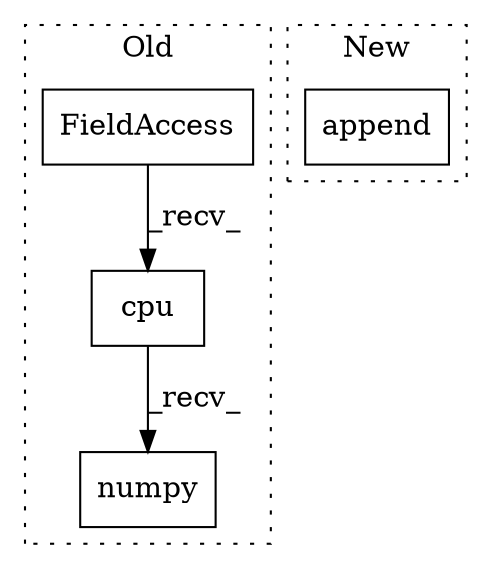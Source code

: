 digraph G {
subgraph cluster0 {
1 [label="numpy" a="32" s="4977" l="7" shape="box"];
3 [label="cpu" a="32" s="4971" l="5" shape="box"];
4 [label="FieldAccess" a="22" s="4947" l="23" shape="box"];
label = "Old";
style="dotted";
}
subgraph cluster1 {
2 [label="append" a="32" s="3099,3116" l="7,1" shape="box"];
label = "New";
style="dotted";
}
3 -> 1 [label="_recv_"];
4 -> 3 [label="_recv_"];
}